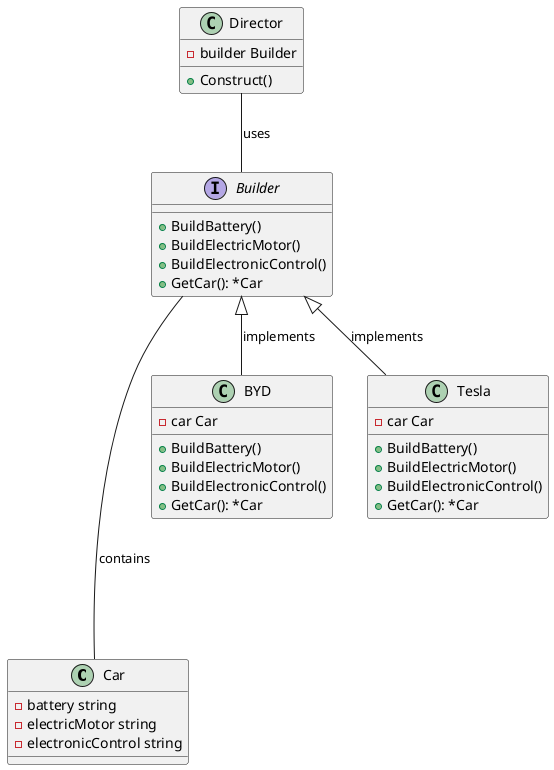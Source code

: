 @startuml BuilderPattern

class Car {
    - battery string
    - electricMotor string
    - electronicControl string
}

interface Builder {
    + BuildBattery()
    + BuildElectricMotor()
    + BuildElectronicControl()
    + GetCar(): *Car
}

class BYD {
    - car Car
    + BuildBattery()
    + BuildElectricMotor()
    + BuildElectronicControl()
    + GetCar(): *Car
}

class Tesla {
    - car Car
    + BuildBattery()
    + BuildElectricMotor()
    + BuildElectronicControl()
    + GetCar(): *Car
}

class Director {
    - builder Builder
    + Construct()
}

Car --up-- Builder : contains
BYD -up-|> Builder : implements
Tesla -up-|> Builder : implements
Director -- Builder : uses

@enduml
